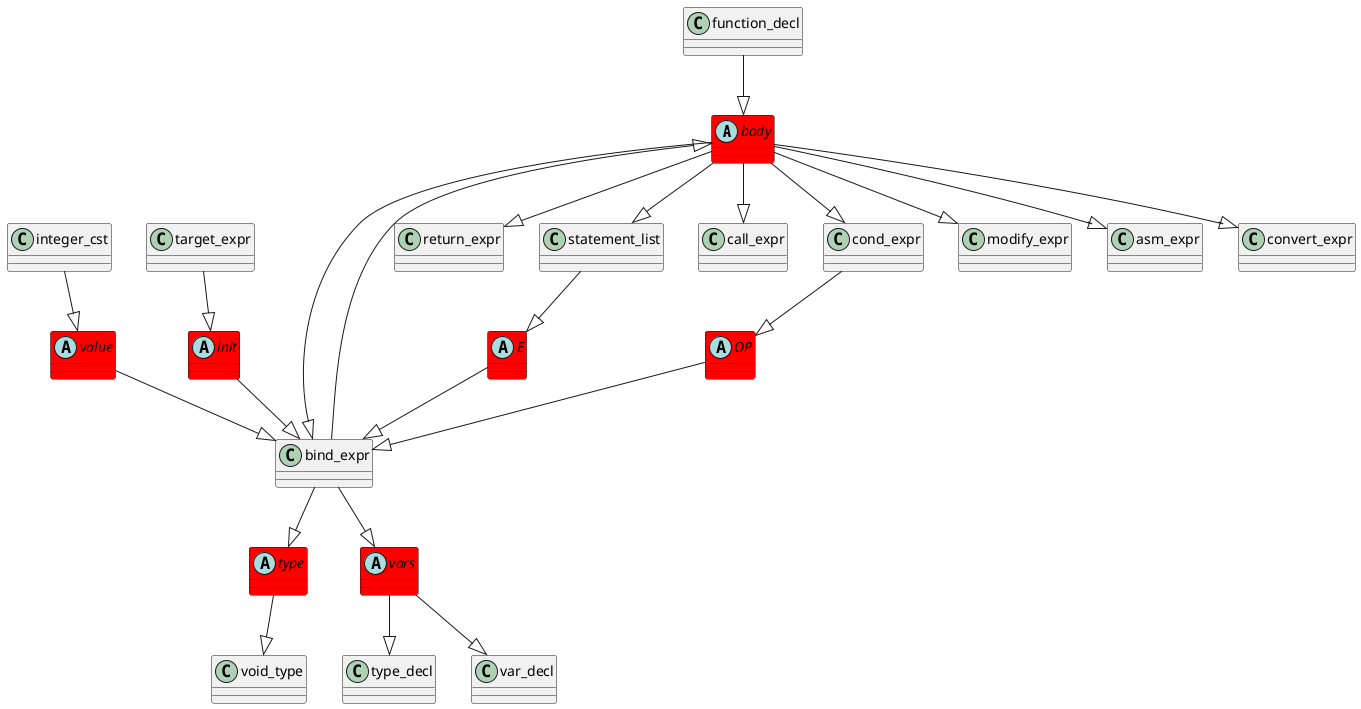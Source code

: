 @startuml
abstract class	body	 #red	
body	 --|> 	bind_expr	
function_decl	 --|> 	body	
abstract class	type	 #red	
type	 --|> 	void_type	
bind_expr	 --|> 	type	
body	 --|> 	return_expr	
bind_expr	 --|> 	body	
body	 --|> 	statement_list	
abstract class	value	 #red	
value	 --|> 	bind_expr	
integer_cst	 --|> 	value	
body	 --|> 	call_expr	
abstract class	init	 #red	
init	 --|> 	bind_expr	
target_expr	 --|> 	init	
abstract class	vars	 #red	
vars	 --|> 	type_decl	
bind_expr	 --|> 	vars	
vars	 --|> 	var_decl	
body	 --|> 	cond_expr	
body	 --|> 	modify_expr	
abstract class	OP	 #red	
OP	 --|> 	bind_expr	
cond_expr	 --|> 	OP	
abstract class	E	 #red	
E	 --|> 	bind_expr	
statement_list	 --|> 	E	
body	 --|> 	asm_expr	
body	 --|> 	convert_expr	
@enduml
